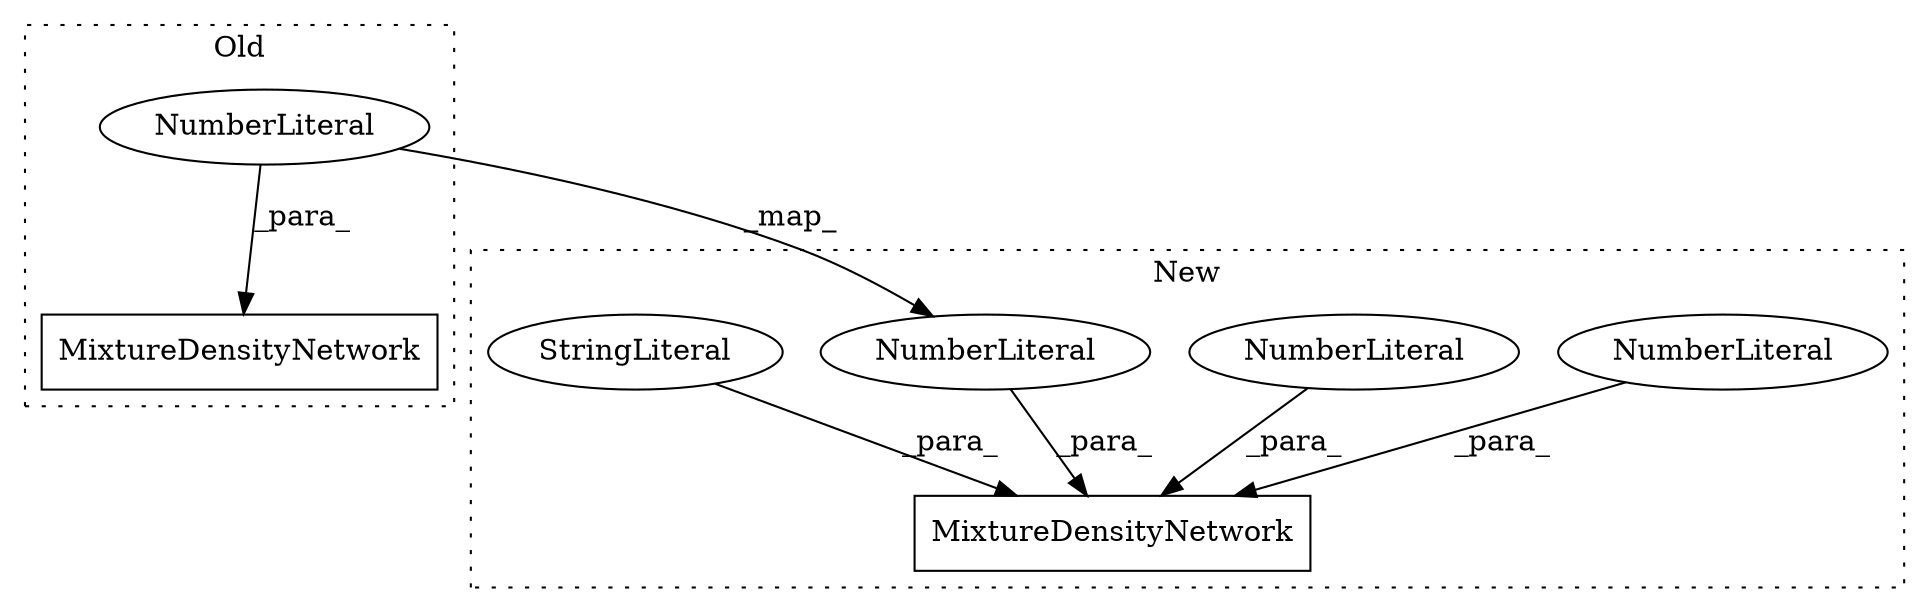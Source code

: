 digraph G {
subgraph cluster0 {
1 [label="MixtureDensityNetwork" a="32" s="7538,7561" l="22,1" shape="box"];
5 [label="NumberLiteral" a="34" s="7560" l="1" shape="ellipse"];
label = "Old";
style="dotted";
}
subgraph cluster1 {
2 [label="MixtureDensityNetwork" a="32" s="7572,7610" l="22,1" shape="box"];
3 [label="NumberLiteral" a="34" s="7605" l="1" shape="ellipse"];
4 [label="NumberLiteral" a="34" s="7607" l="1" shape="ellipse"];
6 [label="NumberLiteral" a="34" s="7609" l="1" shape="ellipse"];
7 [label="StringLiteral" a="45" s="7594" l="10" shape="ellipse"];
label = "New";
style="dotted";
}
3 -> 2 [label="_para_"];
4 -> 2 [label="_para_"];
5 -> 6 [label="_map_"];
5 -> 1 [label="_para_"];
6 -> 2 [label="_para_"];
7 -> 2 [label="_para_"];
}
